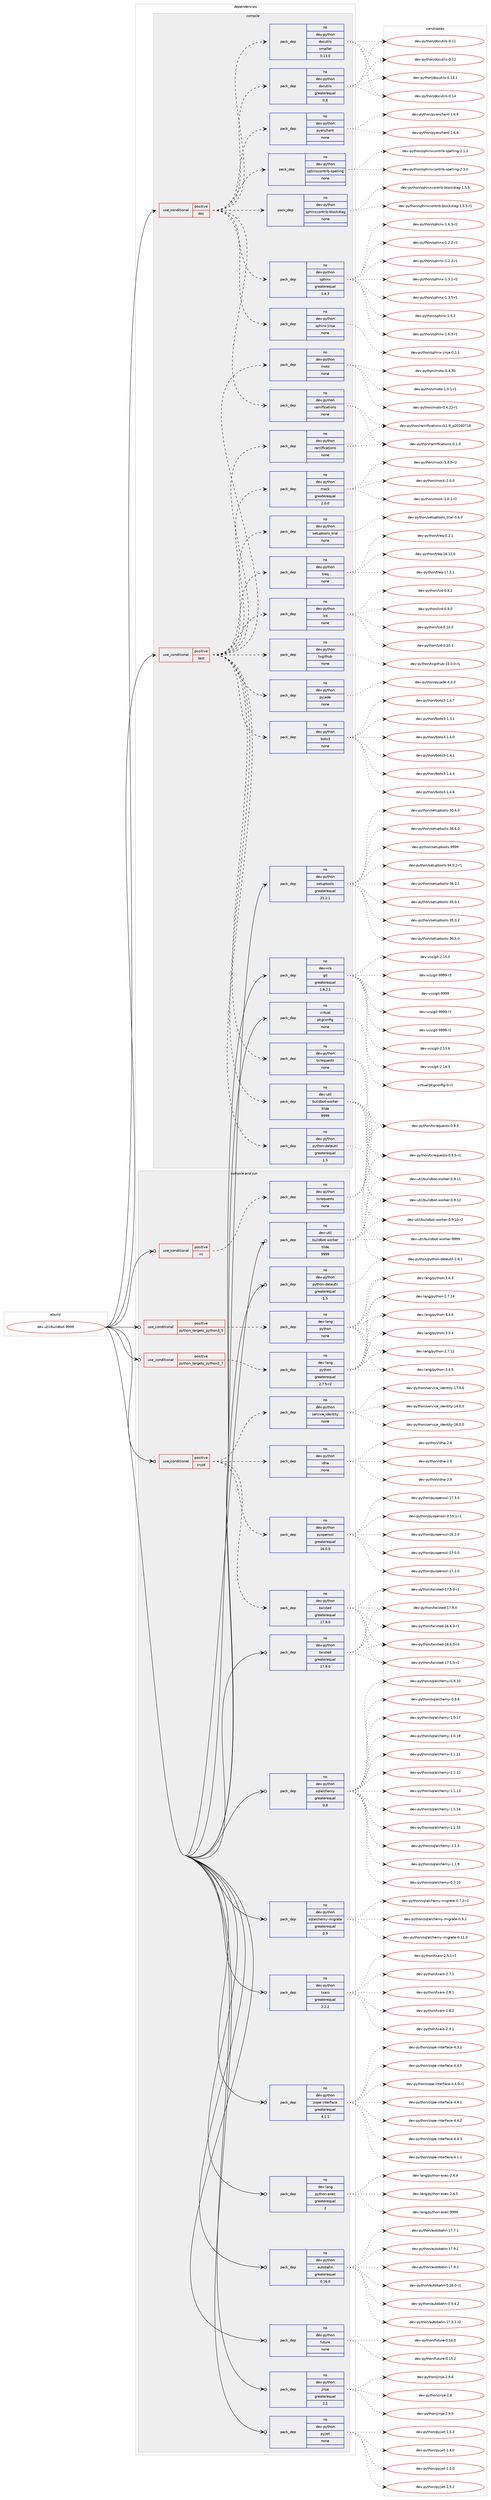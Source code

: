 digraph prolog {

# *************
# Graph options
# *************

newrank=true;
concentrate=true;
compound=true;
graph [rankdir=LR,fontname=Helvetica,fontsize=10,ranksep=1.5];#, ranksep=2.5, nodesep=0.2];
edge  [arrowhead=vee];
node  [fontname=Helvetica,fontsize=10];

# **********
# The ebuild
# **********

subgraph cluster_leftcol {
color=gray;
rank=same;
label=<<i>ebuild</i>>;
id [label="dev-util/buildbot-9999", color=red, width=4, href="../dev-util/buildbot-9999.svg"];
}

# ****************
# The dependencies
# ****************

subgraph cluster_midcol {
color=gray;
label=<<i>dependencies</i>>;
subgraph cluster_compile {
fillcolor="#eeeeee";
style=filled;
label=<<i>compile</i>>;
subgraph cond77375 {
dependency282311 [label=<<TABLE BORDER="0" CELLBORDER="1" CELLSPACING="0" CELLPADDING="4"><TR><TD ROWSPAN="3" CELLPADDING="10">use_conditional</TD></TR><TR><TD>positive</TD></TR><TR><TD>doc</TD></TR></TABLE>>, shape=none, color=red];
subgraph pack200730 {
dependency282312 [label=<<TABLE BORDER="0" CELLBORDER="1" CELLSPACING="0" CELLPADDING="4" WIDTH="220"><TR><TD ROWSPAN="6" CELLPADDING="30">pack_dep</TD></TR><TR><TD WIDTH="110">no</TD></TR><TR><TD>dev-python</TD></TR><TR><TD>sphinx</TD></TR><TR><TD>greaterequal</TD></TR><TR><TD>1.4.3</TD></TR></TABLE>>, shape=none, color=blue];
}
dependency282311:e -> dependency282312:w [weight=20,style="dashed",arrowhead="vee"];
subgraph pack200731 {
dependency282313 [label=<<TABLE BORDER="0" CELLBORDER="1" CELLSPACING="0" CELLPADDING="4" WIDTH="220"><TR><TD ROWSPAN="6" CELLPADDING="30">pack_dep</TD></TR><TR><TD WIDTH="110">no</TD></TR><TR><TD>dev-python</TD></TR><TR><TD>sphinxcontrib-blockdiag</TD></TR><TR><TD>none</TD></TR><TR><TD></TD></TR></TABLE>>, shape=none, color=blue];
}
dependency282311:e -> dependency282313:w [weight=20,style="dashed",arrowhead="vee"];
subgraph pack200732 {
dependency282314 [label=<<TABLE BORDER="0" CELLBORDER="1" CELLSPACING="0" CELLPADDING="4" WIDTH="220"><TR><TD ROWSPAN="6" CELLPADDING="30">pack_dep</TD></TR><TR><TD WIDTH="110">no</TD></TR><TR><TD>dev-python</TD></TR><TR><TD>sphinxcontrib-spelling</TD></TR><TR><TD>none</TD></TR><TR><TD></TD></TR></TABLE>>, shape=none, color=blue];
}
dependency282311:e -> dependency282314:w [weight=20,style="dashed",arrowhead="vee"];
subgraph pack200733 {
dependency282315 [label=<<TABLE BORDER="0" CELLBORDER="1" CELLSPACING="0" CELLPADDING="4" WIDTH="220"><TR><TD ROWSPAN="6" CELLPADDING="30">pack_dep</TD></TR><TR><TD WIDTH="110">no</TD></TR><TR><TD>dev-python</TD></TR><TR><TD>pyenchant</TD></TR><TR><TD>none</TD></TR><TR><TD></TD></TR></TABLE>>, shape=none, color=blue];
}
dependency282311:e -> dependency282315:w [weight=20,style="dashed",arrowhead="vee"];
subgraph pack200734 {
dependency282316 [label=<<TABLE BORDER="0" CELLBORDER="1" CELLSPACING="0" CELLPADDING="4" WIDTH="220"><TR><TD ROWSPAN="6" CELLPADDING="30">pack_dep</TD></TR><TR><TD WIDTH="110">no</TD></TR><TR><TD>dev-python</TD></TR><TR><TD>docutils</TD></TR><TR><TD>greaterequal</TD></TR><TR><TD>0.8</TD></TR></TABLE>>, shape=none, color=blue];
}
dependency282311:e -> dependency282316:w [weight=20,style="dashed",arrowhead="vee"];
subgraph pack200735 {
dependency282317 [label=<<TABLE BORDER="0" CELLBORDER="1" CELLSPACING="0" CELLPADDING="4" WIDTH="220"><TR><TD ROWSPAN="6" CELLPADDING="30">pack_dep</TD></TR><TR><TD WIDTH="110">no</TD></TR><TR><TD>dev-python</TD></TR><TR><TD>docutils</TD></TR><TR><TD>smaller</TD></TR><TR><TD>0.13.0</TD></TR></TABLE>>, shape=none, color=blue];
}
dependency282311:e -> dependency282317:w [weight=20,style="dashed",arrowhead="vee"];
subgraph pack200736 {
dependency282318 [label=<<TABLE BORDER="0" CELLBORDER="1" CELLSPACING="0" CELLPADDING="4" WIDTH="220"><TR><TD ROWSPAN="6" CELLPADDING="30">pack_dep</TD></TR><TR><TD WIDTH="110">no</TD></TR><TR><TD>dev-python</TD></TR><TR><TD>sphinx-jinja</TD></TR><TR><TD>none</TD></TR><TR><TD></TD></TR></TABLE>>, shape=none, color=blue];
}
dependency282311:e -> dependency282318:w [weight=20,style="dashed",arrowhead="vee"];
subgraph pack200737 {
dependency282319 [label=<<TABLE BORDER="0" CELLBORDER="1" CELLSPACING="0" CELLPADDING="4" WIDTH="220"><TR><TD ROWSPAN="6" CELLPADDING="30">pack_dep</TD></TR><TR><TD WIDTH="110">no</TD></TR><TR><TD>dev-python</TD></TR><TR><TD>ramlfications</TD></TR><TR><TD>none</TD></TR><TR><TD></TD></TR></TABLE>>, shape=none, color=blue];
}
dependency282311:e -> dependency282319:w [weight=20,style="dashed",arrowhead="vee"];
}
id:e -> dependency282311:w [weight=20,style="solid",arrowhead="vee"];
subgraph cond77376 {
dependency282320 [label=<<TABLE BORDER="0" CELLBORDER="1" CELLSPACING="0" CELLPADDING="4"><TR><TD ROWSPAN="3" CELLPADDING="10">use_conditional</TD></TR><TR><TD>positive</TD></TR><TR><TD>test</TD></TR></TABLE>>, shape=none, color=red];
subgraph pack200738 {
dependency282321 [label=<<TABLE BORDER="0" CELLBORDER="1" CELLSPACING="0" CELLPADDING="4" WIDTH="220"><TR><TD ROWSPAN="6" CELLPADDING="30">pack_dep</TD></TR><TR><TD WIDTH="110">no</TD></TR><TR><TD>dev-python</TD></TR><TR><TD>python-dateutil</TD></TR><TR><TD>greaterequal</TD></TR><TR><TD>1.5</TD></TR></TABLE>>, shape=none, color=blue];
}
dependency282320:e -> dependency282321:w [weight=20,style="dashed",arrowhead="vee"];
subgraph pack200739 {
dependency282322 [label=<<TABLE BORDER="0" CELLBORDER="1" CELLSPACING="0" CELLPADDING="4" WIDTH="220"><TR><TD ROWSPAN="6" CELLPADDING="30">pack_dep</TD></TR><TR><TD WIDTH="110">no</TD></TR><TR><TD>dev-python</TD></TR><TR><TD>mock</TD></TR><TR><TD>greaterequal</TD></TR><TR><TD>2.0.0</TD></TR></TABLE>>, shape=none, color=blue];
}
dependency282320:e -> dependency282322:w [weight=20,style="dashed",arrowhead="vee"];
subgraph pack200740 {
dependency282323 [label=<<TABLE BORDER="0" CELLBORDER="1" CELLSPACING="0" CELLPADDING="4" WIDTH="220"><TR><TD ROWSPAN="6" CELLPADDING="30">pack_dep</TD></TR><TR><TD WIDTH="110">no</TD></TR><TR><TD>dev-python</TD></TR><TR><TD>moto</TD></TR><TR><TD>none</TD></TR><TR><TD></TD></TR></TABLE>>, shape=none, color=blue];
}
dependency282320:e -> dependency282323:w [weight=20,style="dashed",arrowhead="vee"];
subgraph pack200741 {
dependency282324 [label=<<TABLE BORDER="0" CELLBORDER="1" CELLSPACING="0" CELLPADDING="4" WIDTH="220"><TR><TD ROWSPAN="6" CELLPADDING="30">pack_dep</TD></TR><TR><TD WIDTH="110">no</TD></TR><TR><TD>dev-python</TD></TR><TR><TD>boto3</TD></TR><TR><TD>none</TD></TR><TR><TD></TD></TR></TABLE>>, shape=none, color=blue];
}
dependency282320:e -> dependency282324:w [weight=20,style="dashed",arrowhead="vee"];
subgraph pack200742 {
dependency282325 [label=<<TABLE BORDER="0" CELLBORDER="1" CELLSPACING="0" CELLPADDING="4" WIDTH="220"><TR><TD ROWSPAN="6" CELLPADDING="30">pack_dep</TD></TR><TR><TD WIDTH="110">no</TD></TR><TR><TD>dev-python</TD></TR><TR><TD>ramlfications</TD></TR><TR><TD>none</TD></TR><TR><TD></TD></TR></TABLE>>, shape=none, color=blue];
}
dependency282320:e -> dependency282325:w [weight=20,style="dashed",arrowhead="vee"];
subgraph pack200743 {
dependency282326 [label=<<TABLE BORDER="0" CELLBORDER="1" CELLSPACING="0" CELLPADDING="4" WIDTH="220"><TR><TD ROWSPAN="6" CELLPADDING="30">pack_dep</TD></TR><TR><TD WIDTH="110">no</TD></TR><TR><TD>dev-python</TD></TR><TR><TD>pyjade</TD></TR><TR><TD>none</TD></TR><TR><TD></TD></TR></TABLE>>, shape=none, color=blue];
}
dependency282320:e -> dependency282326:w [weight=20,style="dashed",arrowhead="vee"];
subgraph pack200744 {
dependency282327 [label=<<TABLE BORDER="0" CELLBORDER="1" CELLSPACING="0" CELLPADDING="4" WIDTH="220"><TR><TD ROWSPAN="6" CELLPADDING="30">pack_dep</TD></TR><TR><TD WIDTH="110">no</TD></TR><TR><TD>dev-python</TD></TR><TR><TD>txgithub</TD></TR><TR><TD>none</TD></TR><TR><TD></TD></TR></TABLE>>, shape=none, color=blue];
}
dependency282320:e -> dependency282327:w [weight=20,style="dashed",arrowhead="vee"];
subgraph pack200745 {
dependency282328 [label=<<TABLE BORDER="0" CELLBORDER="1" CELLSPACING="0" CELLPADDING="4" WIDTH="220"><TR><TD ROWSPAN="6" CELLPADDING="30">pack_dep</TD></TR><TR><TD WIDTH="110">no</TD></TR><TR><TD>dev-python</TD></TR><TR><TD>txrequests</TD></TR><TR><TD>none</TD></TR><TR><TD></TD></TR></TABLE>>, shape=none, color=blue];
}
dependency282320:e -> dependency282328:w [weight=20,style="dashed",arrowhead="vee"];
subgraph pack200746 {
dependency282329 [label=<<TABLE BORDER="0" CELLBORDER="1" CELLSPACING="0" CELLPADDING="4" WIDTH="220"><TR><TD ROWSPAN="6" CELLPADDING="30">pack_dep</TD></TR><TR><TD WIDTH="110">no</TD></TR><TR><TD>dev-python</TD></TR><TR><TD>lz4</TD></TR><TR><TD>none</TD></TR><TR><TD></TD></TR></TABLE>>, shape=none, color=blue];
}
dependency282320:e -> dependency282329:w [weight=20,style="dashed",arrowhead="vee"];
subgraph pack200747 {
dependency282330 [label=<<TABLE BORDER="0" CELLBORDER="1" CELLSPACING="0" CELLPADDING="4" WIDTH="220"><TR><TD ROWSPAN="6" CELLPADDING="30">pack_dep</TD></TR><TR><TD WIDTH="110">no</TD></TR><TR><TD>dev-python</TD></TR><TR><TD>treq</TD></TR><TR><TD>none</TD></TR><TR><TD></TD></TR></TABLE>>, shape=none, color=blue];
}
dependency282320:e -> dependency282330:w [weight=20,style="dashed",arrowhead="vee"];
subgraph pack200748 {
dependency282331 [label=<<TABLE BORDER="0" CELLBORDER="1" CELLSPACING="0" CELLPADDING="4" WIDTH="220"><TR><TD ROWSPAN="6" CELLPADDING="30">pack_dep</TD></TR><TR><TD WIDTH="110">no</TD></TR><TR><TD>dev-python</TD></TR><TR><TD>setuptools_trial</TD></TR><TR><TD>none</TD></TR><TR><TD></TD></TR></TABLE>>, shape=none, color=blue];
}
dependency282320:e -> dependency282331:w [weight=20,style="dashed",arrowhead="vee"];
subgraph pack200749 {
dependency282332 [label=<<TABLE BORDER="0" CELLBORDER="1" CELLSPACING="0" CELLPADDING="4" WIDTH="220"><TR><TD ROWSPAN="6" CELLPADDING="30">pack_dep</TD></TR><TR><TD WIDTH="110">no</TD></TR><TR><TD>dev-util</TD></TR><TR><TD>buildbot-worker</TD></TR><TR><TD>tilde</TD></TR><TR><TD>9999</TD></TR></TABLE>>, shape=none, color=blue];
}
dependency282320:e -> dependency282332:w [weight=20,style="dashed",arrowhead="vee"];
}
id:e -> dependency282320:w [weight=20,style="solid",arrowhead="vee"];
subgraph pack200750 {
dependency282333 [label=<<TABLE BORDER="0" CELLBORDER="1" CELLSPACING="0" CELLPADDING="4" WIDTH="220"><TR><TD ROWSPAN="6" CELLPADDING="30">pack_dep</TD></TR><TR><TD WIDTH="110">no</TD></TR><TR><TD>dev-python</TD></TR><TR><TD>setuptools</TD></TR><TR><TD>greaterequal</TD></TR><TR><TD>21.2.1</TD></TR></TABLE>>, shape=none, color=blue];
}
id:e -> dependency282333:w [weight=20,style="solid",arrowhead="vee"];
subgraph pack200751 {
dependency282334 [label=<<TABLE BORDER="0" CELLBORDER="1" CELLSPACING="0" CELLPADDING="4" WIDTH="220"><TR><TD ROWSPAN="6" CELLPADDING="30">pack_dep</TD></TR><TR><TD WIDTH="110">no</TD></TR><TR><TD>dev-vcs</TD></TR><TR><TD>git</TD></TR><TR><TD>greaterequal</TD></TR><TR><TD>1.8.2.1</TD></TR></TABLE>>, shape=none, color=blue];
}
id:e -> dependency282334:w [weight=20,style="solid",arrowhead="vee"];
subgraph pack200752 {
dependency282335 [label=<<TABLE BORDER="0" CELLBORDER="1" CELLSPACING="0" CELLPADDING="4" WIDTH="220"><TR><TD ROWSPAN="6" CELLPADDING="30">pack_dep</TD></TR><TR><TD WIDTH="110">no</TD></TR><TR><TD>virtual</TD></TR><TR><TD>pkgconfig</TD></TR><TR><TD>none</TD></TR><TR><TD></TD></TR></TABLE>>, shape=none, color=blue];
}
id:e -> dependency282335:w [weight=20,style="solid",arrowhead="vee"];
}
subgraph cluster_compileandrun {
fillcolor="#eeeeee";
style=filled;
label=<<i>compile and run</i>>;
subgraph cond77377 {
dependency282336 [label=<<TABLE BORDER="0" CELLBORDER="1" CELLSPACING="0" CELLPADDING="4"><TR><TD ROWSPAN="3" CELLPADDING="10">use_conditional</TD></TR><TR><TD>positive</TD></TR><TR><TD>crypt</TD></TR></TABLE>>, shape=none, color=red];
subgraph pack200753 {
dependency282337 [label=<<TABLE BORDER="0" CELLBORDER="1" CELLSPACING="0" CELLPADDING="4" WIDTH="220"><TR><TD ROWSPAN="6" CELLPADDING="30">pack_dep</TD></TR><TR><TD WIDTH="110">no</TD></TR><TR><TD>dev-python</TD></TR><TR><TD>twisted</TD></TR><TR><TD>greaterequal</TD></TR><TR><TD>17.9.0</TD></TR></TABLE>>, shape=none, color=blue];
}
dependency282336:e -> dependency282337:w [weight=20,style="dashed",arrowhead="vee"];
subgraph pack200754 {
dependency282338 [label=<<TABLE BORDER="0" CELLBORDER="1" CELLSPACING="0" CELLPADDING="4" WIDTH="220"><TR><TD ROWSPAN="6" CELLPADDING="30">pack_dep</TD></TR><TR><TD WIDTH="110">no</TD></TR><TR><TD>dev-python</TD></TR><TR><TD>pyopenssl</TD></TR><TR><TD>greaterequal</TD></TR><TR><TD>16.0.0</TD></TR></TABLE>>, shape=none, color=blue];
}
dependency282336:e -> dependency282338:w [weight=20,style="dashed",arrowhead="vee"];
subgraph pack200755 {
dependency282339 [label=<<TABLE BORDER="0" CELLBORDER="1" CELLSPACING="0" CELLPADDING="4" WIDTH="220"><TR><TD ROWSPAN="6" CELLPADDING="30">pack_dep</TD></TR><TR><TD WIDTH="110">no</TD></TR><TR><TD>dev-python</TD></TR><TR><TD>idna</TD></TR><TR><TD>none</TD></TR><TR><TD></TD></TR></TABLE>>, shape=none, color=blue];
}
dependency282336:e -> dependency282339:w [weight=20,style="dashed",arrowhead="vee"];
subgraph pack200756 {
dependency282340 [label=<<TABLE BORDER="0" CELLBORDER="1" CELLSPACING="0" CELLPADDING="4" WIDTH="220"><TR><TD ROWSPAN="6" CELLPADDING="30">pack_dep</TD></TR><TR><TD WIDTH="110">no</TD></TR><TR><TD>dev-python</TD></TR><TR><TD>service_identity</TD></TR><TR><TD>none</TD></TR><TR><TD></TD></TR></TABLE>>, shape=none, color=blue];
}
dependency282336:e -> dependency282340:w [weight=20,style="dashed",arrowhead="vee"];
}
id:e -> dependency282336:w [weight=20,style="solid",arrowhead="odotvee"];
subgraph cond77378 {
dependency282341 [label=<<TABLE BORDER="0" CELLBORDER="1" CELLSPACING="0" CELLPADDING="4"><TR><TD ROWSPAN="3" CELLPADDING="10">use_conditional</TD></TR><TR><TD>positive</TD></TR><TR><TD>irc</TD></TR></TABLE>>, shape=none, color=red];
subgraph pack200757 {
dependency282342 [label=<<TABLE BORDER="0" CELLBORDER="1" CELLSPACING="0" CELLPADDING="4" WIDTH="220"><TR><TD ROWSPAN="6" CELLPADDING="30">pack_dep</TD></TR><TR><TD WIDTH="110">no</TD></TR><TR><TD>dev-python</TD></TR><TR><TD>txrequests</TD></TR><TR><TD>none</TD></TR><TR><TD></TD></TR></TABLE>>, shape=none, color=blue];
}
dependency282341:e -> dependency282342:w [weight=20,style="dashed",arrowhead="vee"];
}
id:e -> dependency282341:w [weight=20,style="solid",arrowhead="odotvee"];
subgraph cond77379 {
dependency282343 [label=<<TABLE BORDER="0" CELLBORDER="1" CELLSPACING="0" CELLPADDING="4"><TR><TD ROWSPAN="3" CELLPADDING="10">use_conditional</TD></TR><TR><TD>positive</TD></TR><TR><TD>python_targets_python2_7</TD></TR></TABLE>>, shape=none, color=red];
subgraph pack200758 {
dependency282344 [label=<<TABLE BORDER="0" CELLBORDER="1" CELLSPACING="0" CELLPADDING="4" WIDTH="220"><TR><TD ROWSPAN="6" CELLPADDING="30">pack_dep</TD></TR><TR><TD WIDTH="110">no</TD></TR><TR><TD>dev-lang</TD></TR><TR><TD>python</TD></TR><TR><TD>greaterequal</TD></TR><TR><TD>2.7.5-r2</TD></TR></TABLE>>, shape=none, color=blue];
}
dependency282343:e -> dependency282344:w [weight=20,style="dashed",arrowhead="vee"];
}
id:e -> dependency282343:w [weight=20,style="solid",arrowhead="odotvee"];
subgraph cond77380 {
dependency282345 [label=<<TABLE BORDER="0" CELLBORDER="1" CELLSPACING="0" CELLPADDING="4"><TR><TD ROWSPAN="3" CELLPADDING="10">use_conditional</TD></TR><TR><TD>positive</TD></TR><TR><TD>python_targets_python3_5</TD></TR></TABLE>>, shape=none, color=red];
subgraph pack200759 {
dependency282346 [label=<<TABLE BORDER="0" CELLBORDER="1" CELLSPACING="0" CELLPADDING="4" WIDTH="220"><TR><TD ROWSPAN="6" CELLPADDING="30">pack_dep</TD></TR><TR><TD WIDTH="110">no</TD></TR><TR><TD>dev-lang</TD></TR><TR><TD>python</TD></TR><TR><TD>none</TD></TR><TR><TD></TD></TR></TABLE>>, shape=none, color=blue];
}
dependency282345:e -> dependency282346:w [weight=20,style="dashed",arrowhead="vee"];
}
id:e -> dependency282345:w [weight=20,style="solid",arrowhead="odotvee"];
subgraph pack200760 {
dependency282347 [label=<<TABLE BORDER="0" CELLBORDER="1" CELLSPACING="0" CELLPADDING="4" WIDTH="220"><TR><TD ROWSPAN="6" CELLPADDING="30">pack_dep</TD></TR><TR><TD WIDTH="110">no</TD></TR><TR><TD>dev-lang</TD></TR><TR><TD>python-exec</TD></TR><TR><TD>greaterequal</TD></TR><TR><TD>2</TD></TR></TABLE>>, shape=none, color=blue];
}
id:e -> dependency282347:w [weight=20,style="solid",arrowhead="odotvee"];
subgraph pack200761 {
dependency282348 [label=<<TABLE BORDER="0" CELLBORDER="1" CELLSPACING="0" CELLPADDING="4" WIDTH="220"><TR><TD ROWSPAN="6" CELLPADDING="30">pack_dep</TD></TR><TR><TD WIDTH="110">no</TD></TR><TR><TD>dev-python</TD></TR><TR><TD>autobahn</TD></TR><TR><TD>greaterequal</TD></TR><TR><TD>0.16.0</TD></TR></TABLE>>, shape=none, color=blue];
}
id:e -> dependency282348:w [weight=20,style="solid",arrowhead="odotvee"];
subgraph pack200762 {
dependency282349 [label=<<TABLE BORDER="0" CELLBORDER="1" CELLSPACING="0" CELLPADDING="4" WIDTH="220"><TR><TD ROWSPAN="6" CELLPADDING="30">pack_dep</TD></TR><TR><TD WIDTH="110">no</TD></TR><TR><TD>dev-python</TD></TR><TR><TD>future</TD></TR><TR><TD>none</TD></TR><TR><TD></TD></TR></TABLE>>, shape=none, color=blue];
}
id:e -> dependency282349:w [weight=20,style="solid",arrowhead="odotvee"];
subgraph pack200763 {
dependency282350 [label=<<TABLE BORDER="0" CELLBORDER="1" CELLSPACING="0" CELLPADDING="4" WIDTH="220"><TR><TD ROWSPAN="6" CELLPADDING="30">pack_dep</TD></TR><TR><TD WIDTH="110">no</TD></TR><TR><TD>dev-python</TD></TR><TR><TD>jinja</TD></TR><TR><TD>greaterequal</TD></TR><TR><TD>2.1</TD></TR></TABLE>>, shape=none, color=blue];
}
id:e -> dependency282350:w [weight=20,style="solid",arrowhead="odotvee"];
subgraph pack200764 {
dependency282351 [label=<<TABLE BORDER="0" CELLBORDER="1" CELLSPACING="0" CELLPADDING="4" WIDTH="220"><TR><TD ROWSPAN="6" CELLPADDING="30">pack_dep</TD></TR><TR><TD WIDTH="110">no</TD></TR><TR><TD>dev-python</TD></TR><TR><TD>pyjwt</TD></TR><TR><TD>none</TD></TR><TR><TD></TD></TR></TABLE>>, shape=none, color=blue];
}
id:e -> dependency282351:w [weight=20,style="solid",arrowhead="odotvee"];
subgraph pack200765 {
dependency282352 [label=<<TABLE BORDER="0" CELLBORDER="1" CELLSPACING="0" CELLPADDING="4" WIDTH="220"><TR><TD ROWSPAN="6" CELLPADDING="30">pack_dep</TD></TR><TR><TD WIDTH="110">no</TD></TR><TR><TD>dev-python</TD></TR><TR><TD>python-dateutil</TD></TR><TR><TD>greaterequal</TD></TR><TR><TD>1.5</TD></TR></TABLE>>, shape=none, color=blue];
}
id:e -> dependency282352:w [weight=20,style="solid",arrowhead="odotvee"];
subgraph pack200766 {
dependency282353 [label=<<TABLE BORDER="0" CELLBORDER="1" CELLSPACING="0" CELLPADDING="4" WIDTH="220"><TR><TD ROWSPAN="6" CELLPADDING="30">pack_dep</TD></TR><TR><TD WIDTH="110">no</TD></TR><TR><TD>dev-python</TD></TR><TR><TD>sqlalchemy</TD></TR><TR><TD>greaterequal</TD></TR><TR><TD>0.8</TD></TR></TABLE>>, shape=none, color=blue];
}
id:e -> dependency282353:w [weight=20,style="solid",arrowhead="odotvee"];
subgraph pack200767 {
dependency282354 [label=<<TABLE BORDER="0" CELLBORDER="1" CELLSPACING="0" CELLPADDING="4" WIDTH="220"><TR><TD ROWSPAN="6" CELLPADDING="30">pack_dep</TD></TR><TR><TD WIDTH="110">no</TD></TR><TR><TD>dev-python</TD></TR><TR><TD>sqlalchemy-migrate</TD></TR><TR><TD>greaterequal</TD></TR><TR><TD>0.9</TD></TR></TABLE>>, shape=none, color=blue];
}
id:e -> dependency282354:w [weight=20,style="solid",arrowhead="odotvee"];
subgraph pack200768 {
dependency282355 [label=<<TABLE BORDER="0" CELLBORDER="1" CELLSPACING="0" CELLPADDING="4" WIDTH="220"><TR><TD ROWSPAN="6" CELLPADDING="30">pack_dep</TD></TR><TR><TD WIDTH="110">no</TD></TR><TR><TD>dev-python</TD></TR><TR><TD>twisted</TD></TR><TR><TD>greaterequal</TD></TR><TR><TD>17.9.0</TD></TR></TABLE>>, shape=none, color=blue];
}
id:e -> dependency282355:w [weight=20,style="solid",arrowhead="odotvee"];
subgraph pack200769 {
dependency282356 [label=<<TABLE BORDER="0" CELLBORDER="1" CELLSPACING="0" CELLPADDING="4" WIDTH="220"><TR><TD ROWSPAN="6" CELLPADDING="30">pack_dep</TD></TR><TR><TD WIDTH="110">no</TD></TR><TR><TD>dev-python</TD></TR><TR><TD>txaio</TD></TR><TR><TD>greaterequal</TD></TR><TR><TD>2.2.2</TD></TR></TABLE>>, shape=none, color=blue];
}
id:e -> dependency282356:w [weight=20,style="solid",arrowhead="odotvee"];
subgraph pack200770 {
dependency282357 [label=<<TABLE BORDER="0" CELLBORDER="1" CELLSPACING="0" CELLPADDING="4" WIDTH="220"><TR><TD ROWSPAN="6" CELLPADDING="30">pack_dep</TD></TR><TR><TD WIDTH="110">no</TD></TR><TR><TD>dev-python</TD></TR><TR><TD>zope-interface</TD></TR><TR><TD>greaterequal</TD></TR><TR><TD>4.1.1</TD></TR></TABLE>>, shape=none, color=blue];
}
id:e -> dependency282357:w [weight=20,style="solid",arrowhead="odotvee"];
subgraph pack200771 {
dependency282358 [label=<<TABLE BORDER="0" CELLBORDER="1" CELLSPACING="0" CELLPADDING="4" WIDTH="220"><TR><TD ROWSPAN="6" CELLPADDING="30">pack_dep</TD></TR><TR><TD WIDTH="110">no</TD></TR><TR><TD>dev-util</TD></TR><TR><TD>buildbot-worker</TD></TR><TR><TD>tilde</TD></TR><TR><TD>9999</TD></TR></TABLE>>, shape=none, color=blue];
}
id:e -> dependency282358:w [weight=20,style="solid",arrowhead="odotvee"];
}
subgraph cluster_run {
fillcolor="#eeeeee";
style=filled;
label=<<i>run</i>>;
}
}

# **************
# The candidates
# **************

subgraph cluster_choices {
rank=same;
color=gray;
label=<<i>candidates</i>>;

subgraph choice200730 {
color=black;
nodesep=1;
choice10010111845112121116104111110471151121041051101204549465046504511449 [label="dev-python/sphinx-1.2.2-r1", color=red, width=4,href="../dev-python/sphinx-1.2.2-r1.svg"];
choice10010111845112121116104111110471151121041051101204549465046514511449 [label="dev-python/sphinx-1.2.3-r1", color=red, width=4,href="../dev-python/sphinx-1.2.3-r1.svg"];
choice10010111845112121116104111110471151121041051101204549465146494511450 [label="dev-python/sphinx-1.3.1-r2", color=red, width=4,href="../dev-python/sphinx-1.3.1-r2.svg"];
choice10010111845112121116104111110471151121041051101204549465146534511449 [label="dev-python/sphinx-1.3.5-r1", color=red, width=4,href="../dev-python/sphinx-1.3.5-r1.svg"];
choice1001011184511212111610411111047115112104105110120454946534650 [label="dev-python/sphinx-1.5.2", color=red, width=4,href="../dev-python/sphinx-1.5.2.svg"];
choice10010111845112121116104111110471151121041051101204549465446514511449 [label="dev-python/sphinx-1.6.3-r1", color=red, width=4,href="../dev-python/sphinx-1.6.3-r1.svg"];
choice10010111845112121116104111110471151121041051101204549465446514511450 [label="dev-python/sphinx-1.6.3-r2", color=red, width=4,href="../dev-python/sphinx-1.6.3-r2.svg"];
dependency282312:e -> choice10010111845112121116104111110471151121041051101204549465046504511449:w [style=dotted,weight="100"];
dependency282312:e -> choice10010111845112121116104111110471151121041051101204549465046514511449:w [style=dotted,weight="100"];
dependency282312:e -> choice10010111845112121116104111110471151121041051101204549465146494511450:w [style=dotted,weight="100"];
dependency282312:e -> choice10010111845112121116104111110471151121041051101204549465146534511449:w [style=dotted,weight="100"];
dependency282312:e -> choice1001011184511212111610411111047115112104105110120454946534650:w [style=dotted,weight="100"];
dependency282312:e -> choice10010111845112121116104111110471151121041051101204549465446514511449:w [style=dotted,weight="100"];
dependency282312:e -> choice10010111845112121116104111110471151121041051101204549465446514511450:w [style=dotted,weight="100"];
}
subgraph choice200731 {
color=black;
nodesep=1;
choice1001011184511212111610411111047115112104105110120991111101161141059845981081119910710010597103454946534653 [label="dev-python/sphinxcontrib-blockdiag-1.5.5", color=red, width=4,href="../dev-python/sphinxcontrib-blockdiag-1.5.5.svg"];
choice10010111845112121116104111110471151121041051101209911111011611410598459810811199107100105971034549465346534511449 [label="dev-python/sphinxcontrib-blockdiag-1.5.5-r1", color=red, width=4,href="../dev-python/sphinxcontrib-blockdiag-1.5.5-r1.svg"];
dependency282313:e -> choice1001011184511212111610411111047115112104105110120991111101161141059845981081119910710010597103454946534653:w [style=dotted,weight="100"];
dependency282313:e -> choice10010111845112121116104111110471151121041051101209911111011611410598459810811199107100105971034549465346534511449:w [style=dotted,weight="100"];
}
subgraph choice200732 {
color=black;
nodesep=1;
choice1001011184511212111610411111047115112104105110120991111101161141059845115112101108108105110103455046494650 [label="dev-python/sphinxcontrib-spelling-2.1.2", color=red, width=4,href="../dev-python/sphinxcontrib-spelling-2.1.2.svg"];
choice1001011184511212111610411111047115112104105110120991111101161141059845115112101108108105110103455046514648 [label="dev-python/sphinxcontrib-spelling-2.3.0", color=red, width=4,href="../dev-python/sphinxcontrib-spelling-2.3.0.svg"];
dependency282314:e -> choice1001011184511212111610411111047115112104105110120991111101161141059845115112101108108105110103455046494650:w [style=dotted,weight="100"];
dependency282314:e -> choice1001011184511212111610411111047115112104105110120991111101161141059845115112101108108105110103455046514648:w [style=dotted,weight="100"];
}
subgraph choice200733 {
color=black;
nodesep=1;
choice10010111845112121116104111110471121211011109910497110116454946544654 [label="dev-python/pyenchant-1.6.6", color=red, width=4,href="../dev-python/pyenchant-1.6.6.svg"];
choice10010111845112121116104111110471121211011109910497110116454946544656 [label="dev-python/pyenchant-1.6.8", color=red, width=4,href="../dev-python/pyenchant-1.6.8.svg"];
dependency282315:e -> choice10010111845112121116104111110471121211011109910497110116454946544654:w [style=dotted,weight="100"];
dependency282315:e -> choice10010111845112121116104111110471121211011109910497110116454946544656:w [style=dotted,weight="100"];
}
subgraph choice200734 {
color=black;
nodesep=1;
choice1001011184511212111610411111047100111991171161051081154548464949 [label="dev-python/docutils-0.11", color=red, width=4,href="../dev-python/docutils-0.11.svg"];
choice1001011184511212111610411111047100111991171161051081154548464950 [label="dev-python/docutils-0.12", color=red, width=4,href="../dev-python/docutils-0.12.svg"];
choice10010111845112121116104111110471001119911711610510811545484649514649 [label="dev-python/docutils-0.13.1", color=red, width=4,href="../dev-python/docutils-0.13.1.svg"];
choice1001011184511212111610411111047100111991171161051081154548464952 [label="dev-python/docutils-0.14", color=red, width=4,href="../dev-python/docutils-0.14.svg"];
dependency282316:e -> choice1001011184511212111610411111047100111991171161051081154548464949:w [style=dotted,weight="100"];
dependency282316:e -> choice1001011184511212111610411111047100111991171161051081154548464950:w [style=dotted,weight="100"];
dependency282316:e -> choice10010111845112121116104111110471001119911711610510811545484649514649:w [style=dotted,weight="100"];
dependency282316:e -> choice1001011184511212111610411111047100111991171161051081154548464952:w [style=dotted,weight="100"];
}
subgraph choice200735 {
color=black;
nodesep=1;
choice1001011184511212111610411111047100111991171161051081154548464949 [label="dev-python/docutils-0.11", color=red, width=4,href="../dev-python/docutils-0.11.svg"];
choice1001011184511212111610411111047100111991171161051081154548464950 [label="dev-python/docutils-0.12", color=red, width=4,href="../dev-python/docutils-0.12.svg"];
choice10010111845112121116104111110471001119911711610510811545484649514649 [label="dev-python/docutils-0.13.1", color=red, width=4,href="../dev-python/docutils-0.13.1.svg"];
choice1001011184511212111610411111047100111991171161051081154548464952 [label="dev-python/docutils-0.14", color=red, width=4,href="../dev-python/docutils-0.14.svg"];
dependency282317:e -> choice1001011184511212111610411111047100111991171161051081154548464949:w [style=dotted,weight="100"];
dependency282317:e -> choice1001011184511212111610411111047100111991171161051081154548464950:w [style=dotted,weight="100"];
dependency282317:e -> choice10010111845112121116104111110471001119911711610510811545484649514649:w [style=dotted,weight="100"];
dependency282317:e -> choice1001011184511212111610411111047100111991171161051081154548464952:w [style=dotted,weight="100"];
}
subgraph choice200736 {
color=black;
nodesep=1;
choice10010111845112121116104111110471151121041051101204510610511010697454846504649 [label="dev-python/sphinx-jinja-0.2.1", color=red, width=4,href="../dev-python/sphinx-jinja-0.2.1.svg"];
dependency282318:e -> choice10010111845112121116104111110471151121041051101204510610511010697454846504649:w [style=dotted,weight="100"];
}
subgraph choice200737 {
color=black;
nodesep=1;
choice1001011184511212111610411111047114971091081021059997116105111110115454846494657 [label="dev-python/ramlfications-0.1.9", color=red, width=4,href="../dev-python/ramlfications-0.1.9.svg"];
choice1001011184511212111610411111047114971091081021059997116105111110115454846494657951125048495448554956 [label="dev-python/ramlfications-0.1.9_p20160718", color=red, width=4,href="../dev-python/ramlfications-0.1.9_p20160718.svg"];
dependency282319:e -> choice1001011184511212111610411111047114971091081021059997116105111110115454846494657:w [style=dotted,weight="100"];
dependency282319:e -> choice1001011184511212111610411111047114971091081021059997116105111110115454846494657951125048495448554956:w [style=dotted,weight="100"];
}
subgraph choice200738 {
color=black;
nodesep=1;
choice10010111845112121116104111110471121211161041111104510097116101117116105108455046544649 [label="dev-python/python-dateutil-2.6.1", color=red, width=4,href="../dev-python/python-dateutil-2.6.1.svg"];
dependency282321:e -> choice10010111845112121116104111110471121211161041111104510097116101117116105108455046544649:w [style=dotted,weight="100"];
}
subgraph choice200739 {
color=black;
nodesep=1;
choice1001011184511212111610411111047109111991074549464846494511450 [label="dev-python/mock-1.0.1-r2", color=red, width=4,href="../dev-python/mock-1.0.1-r2.svg"];
choice1001011184511212111610411111047109111991074549465146484511450 [label="dev-python/mock-1.3.0-r2", color=red, width=4,href="../dev-python/mock-1.3.0-r2.svg"];
choice100101118451121211161041111104710911199107455046484648 [label="dev-python/mock-2.0.0", color=red, width=4,href="../dev-python/mock-2.0.0.svg"];
dependency282322:e -> choice1001011184511212111610411111047109111991074549464846494511450:w [style=dotted,weight="100"];
dependency282322:e -> choice1001011184511212111610411111047109111991074549465146484511450:w [style=dotted,weight="100"];
dependency282322:e -> choice100101118451121211161041111104710911199107455046484648:w [style=dotted,weight="100"];
}
subgraph choice200740 {
color=black;
nodesep=1;
choice1001011184511212111610411111047109111116111454846524650504511449 [label="dev-python/moto-0.4.22-r1", color=red, width=4,href="../dev-python/moto-0.4.22-r1.svg"];
choice100101118451121211161041111104710911111611145484652465148 [label="dev-python/moto-0.4.30", color=red, width=4,href="../dev-python/moto-0.4.30.svg"];
choice10010111845112121116104111110471091111161114549464846494511449 [label="dev-python/moto-1.0.1-r1", color=red, width=4,href="../dev-python/moto-1.0.1-r1.svg"];
dependency282323:e -> choice1001011184511212111610411111047109111116111454846524650504511449:w [style=dotted,weight="100"];
dependency282323:e -> choice100101118451121211161041111104710911111611145484652465148:w [style=dotted,weight="100"];
dependency282323:e -> choice10010111845112121116104111110471091111161114549464846494511449:w [style=dotted,weight="100"];
}
subgraph choice200741 {
color=black;
nodesep=1;
choice10010111845112121116104111110479811111611151454946514649 [label="dev-python/boto3-1.3.1", color=red, width=4,href="../dev-python/boto3-1.3.1.svg"];
choice10010111845112121116104111110479811111611151454946524648 [label="dev-python/boto3-1.4.0", color=red, width=4,href="../dev-python/boto3-1.4.0.svg"];
choice10010111845112121116104111110479811111611151454946524649 [label="dev-python/boto3-1.4.1", color=red, width=4,href="../dev-python/boto3-1.4.1.svg"];
choice10010111845112121116104111110479811111611151454946524652 [label="dev-python/boto3-1.4.4", color=red, width=4,href="../dev-python/boto3-1.4.4.svg"];
choice10010111845112121116104111110479811111611151454946524654 [label="dev-python/boto3-1.4.6", color=red, width=4,href="../dev-python/boto3-1.4.6.svg"];
choice10010111845112121116104111110479811111611151454946524655 [label="dev-python/boto3-1.4.7", color=red, width=4,href="../dev-python/boto3-1.4.7.svg"];
dependency282324:e -> choice10010111845112121116104111110479811111611151454946514649:w [style=dotted,weight="100"];
dependency282324:e -> choice10010111845112121116104111110479811111611151454946524648:w [style=dotted,weight="100"];
dependency282324:e -> choice10010111845112121116104111110479811111611151454946524649:w [style=dotted,weight="100"];
dependency282324:e -> choice10010111845112121116104111110479811111611151454946524652:w [style=dotted,weight="100"];
dependency282324:e -> choice10010111845112121116104111110479811111611151454946524654:w [style=dotted,weight="100"];
dependency282324:e -> choice10010111845112121116104111110479811111611151454946524655:w [style=dotted,weight="100"];
}
subgraph choice200742 {
color=black;
nodesep=1;
choice1001011184511212111610411111047114971091081021059997116105111110115454846494657 [label="dev-python/ramlfications-0.1.9", color=red, width=4,href="../dev-python/ramlfications-0.1.9.svg"];
choice1001011184511212111610411111047114971091081021059997116105111110115454846494657951125048495448554956 [label="dev-python/ramlfications-0.1.9_p20160718", color=red, width=4,href="../dev-python/ramlfications-0.1.9_p20160718.svg"];
dependency282325:e -> choice1001011184511212111610411111047114971091081021059997116105111110115454846494657:w [style=dotted,weight="100"];
dependency282325:e -> choice1001011184511212111610411111047114971091081021059997116105111110115454846494657951125048495448554956:w [style=dotted,weight="100"];
}
subgraph choice200743 {
color=black;
nodesep=1;
choice100101118451121211161041111104711212110697100101455246484648 [label="dev-python/pyjade-4.0.0", color=red, width=4,href="../dev-python/pyjade-4.0.0.svg"];
dependency282326:e -> choice100101118451121211161041111104711212110697100101455246484648:w [style=dotted,weight="100"];
}
subgraph choice200744 {
color=black;
nodesep=1;
choice100101118451121211161041111104711612010310511610411798454953464846484511449 [label="dev-python/txgithub-15.0.0-r1", color=red, width=4,href="../dev-python/txgithub-15.0.0-r1.svg"];
dependency282327:e -> choice100101118451121211161041111104711612010310511610411798454953464846484511449:w [style=dotted,weight="100"];
}
subgraph choice200745 {
color=black;
nodesep=1;
choice1001011184511212111610411111047116120114101113117101115116115454846574653 [label="dev-python/txrequests-0.9.5", color=red, width=4,href="../dev-python/txrequests-0.9.5.svg"];
choice10010111845112121116104111110471161201141011131171011151161154548465746534511449 [label="dev-python/txrequests-0.9.5-r1", color=red, width=4,href="../dev-python/txrequests-0.9.5-r1.svg"];
dependency282328:e -> choice1001011184511212111610411111047116120114101113117101115116115454846574653:w [style=dotted,weight="100"];
dependency282328:e -> choice10010111845112121116104111110471161201141011131171011151161154548465746534511449:w [style=dotted,weight="100"];
}
subgraph choice200746 {
color=black;
nodesep=1;
choice10010111845112121116104111110471081225245484649484648 [label="dev-python/lz4-0.10.0", color=red, width=4,href="../dev-python/lz4-0.10.0.svg"];
choice10010111845112121116104111110471081225245484649484649 [label="dev-python/lz4-0.10.1", color=red, width=4,href="../dev-python/lz4-0.10.1.svg"];
choice100101118451121211161041111104710812252454846564650 [label="dev-python/lz4-0.8.2", color=red, width=4,href="../dev-python/lz4-0.8.2.svg"];
choice100101118451121211161041111104710812252454846574648 [label="dev-python/lz4-0.9.0", color=red, width=4,href="../dev-python/lz4-0.9.0.svg"];
dependency282329:e -> choice10010111845112121116104111110471081225245484649484648:w [style=dotted,weight="100"];
dependency282329:e -> choice10010111845112121116104111110471081225245484649484649:w [style=dotted,weight="100"];
dependency282329:e -> choice100101118451121211161041111104710812252454846564650:w [style=dotted,weight="100"];
dependency282329:e -> choice100101118451121211161041111104710812252454846574648:w [style=dotted,weight="100"];
}
subgraph choice200747 {
color=black;
nodesep=1;
choice1001011184511212111610411111047116114101113454846504649 [label="dev-python/treq-0.2.1", color=red, width=4,href="../dev-python/treq-0.2.1.svg"];
choice10010111845112121116104111110471161141011134549544649504648 [label="dev-python/treq-16.12.0", color=red, width=4,href="../dev-python/treq-16.12.0.svg"];
choice100101118451121211161041111104711611410111345495546514649 [label="dev-python/treq-17.3.1", color=red, width=4,href="../dev-python/treq-17.3.1.svg"];
dependency282330:e -> choice1001011184511212111610411111047116114101113454846504649:w [style=dotted,weight="100"];
dependency282330:e -> choice10010111845112121116104111110471161141011134549544649504648:w [style=dotted,weight="100"];
dependency282330:e -> choice100101118451121211161041111104711611410111345495546514649:w [style=dotted,weight="100"];
}
subgraph choice200748 {
color=black;
nodesep=1;
choice10010111845112121116104111110471151011161171121161111111081159511611410597108454846544648 [label="dev-python/setuptools_trial-0.6.0", color=red, width=4,href="../dev-python/setuptools_trial-0.6.0.svg"];
dependency282331:e -> choice10010111845112121116104111110471151011161171121161111111081159511611410597108454846544648:w [style=dotted,weight="100"];
}
subgraph choice200749 {
color=black;
nodesep=1;
choice1001011184511711610510847981171051081009811111645119111114107101114454846574649484511450 [label="dev-util/buildbot-worker-0.9.10-r2", color=red, width=4,href="../dev-util/buildbot-worker-0.9.10-r2.svg"];
choice100101118451171161051084798117105108100981111164511911111410710111445484657464949 [label="dev-util/buildbot-worker-0.9.11", color=red, width=4,href="../dev-util/buildbot-worker-0.9.11.svg"];
choice100101118451171161051084798117105108100981111164511911111410710111445484657464950 [label="dev-util/buildbot-worker-0.9.12", color=red, width=4,href="../dev-util/buildbot-worker-0.9.12.svg"];
choice10010111845117116105108479811710510810098111116451191111141071011144557575757 [label="dev-util/buildbot-worker-9999", color=red, width=4,href="../dev-util/buildbot-worker-9999.svg"];
dependency282332:e -> choice1001011184511711610510847981171051081009811111645119111114107101114454846574649484511450:w [style=dotted,weight="100"];
dependency282332:e -> choice100101118451171161051084798117105108100981111164511911111410710111445484657464949:w [style=dotted,weight="100"];
dependency282332:e -> choice100101118451171161051084798117105108100981111164511911111410710111445484657464950:w [style=dotted,weight="100"];
dependency282332:e -> choice10010111845117116105108479811710510810098111116451191111141071011144557575757:w [style=dotted,weight="100"];
}
subgraph choice200750 {
color=black;
nodesep=1;
choice100101118451121211161041111104711510111611711211611111110811545514846524648 [label="dev-python/setuptools-30.4.0", color=red, width=4,href="../dev-python/setuptools-30.4.0.svg"];
choice1001011184511212111610411111047115101116117112116111111108115455152464846504511449 [label="dev-python/setuptools-34.0.2-r1", color=red, width=4,href="../dev-python/setuptools-34.0.2-r1.svg"];
choice100101118451121211161041111104711510111611711211611111110811545515346484649 [label="dev-python/setuptools-35.0.1", color=red, width=4,href="../dev-python/setuptools-35.0.1.svg"];
choice100101118451121211161041111104711510111611711211611111110811545515346484650 [label="dev-python/setuptools-35.0.2", color=red, width=4,href="../dev-python/setuptools-35.0.2.svg"];
choice100101118451121211161041111104711510111611711211611111110811545515446484649 [label="dev-python/setuptools-36.0.1", color=red, width=4,href="../dev-python/setuptools-36.0.1.svg"];
choice100101118451121211161041111104711510111611711211611111110811545515446534648 [label="dev-python/setuptools-36.5.0", color=red, width=4,href="../dev-python/setuptools-36.5.0.svg"];
choice100101118451121211161041111104711510111611711211611111110811545515446544648 [label="dev-python/setuptools-36.6.0", color=red, width=4,href="../dev-python/setuptools-36.6.0.svg"];
choice10010111845112121116104111110471151011161171121161111111081154557575757 [label="dev-python/setuptools-9999", color=red, width=4,href="../dev-python/setuptools-9999.svg"];
dependency282333:e -> choice100101118451121211161041111104711510111611711211611111110811545514846524648:w [style=dotted,weight="100"];
dependency282333:e -> choice1001011184511212111610411111047115101116117112116111111108115455152464846504511449:w [style=dotted,weight="100"];
dependency282333:e -> choice100101118451121211161041111104711510111611711211611111110811545515346484649:w [style=dotted,weight="100"];
dependency282333:e -> choice100101118451121211161041111104711510111611711211611111110811545515346484650:w [style=dotted,weight="100"];
dependency282333:e -> choice100101118451121211161041111104711510111611711211611111110811545515446484649:w [style=dotted,weight="100"];
dependency282333:e -> choice100101118451121211161041111104711510111611711211611111110811545515446534648:w [style=dotted,weight="100"];
dependency282333:e -> choice100101118451121211161041111104711510111611711211611111110811545515446544648:w [style=dotted,weight="100"];
dependency282333:e -> choice10010111845112121116104111110471151011161171121161111111081154557575757:w [style=dotted,weight="100"];
}
subgraph choice200751 {
color=black;
nodesep=1;
choice10010111845118991154710310511645504649514654 [label="dev-vcs/git-2.13.6", color=red, width=4,href="../dev-vcs/git-2.13.6.svg"];
choice10010111845118991154710310511645504649524651 [label="dev-vcs/git-2.14.3", color=red, width=4,href="../dev-vcs/git-2.14.3.svg"];
choice10010111845118991154710310511645504649534648 [label="dev-vcs/git-2.15.0", color=red, width=4,href="../dev-vcs/git-2.15.0.svg"];
choice1001011184511899115471031051164557575757 [label="dev-vcs/git-9999", color=red, width=4,href="../dev-vcs/git-9999.svg"];
choice10010111845118991154710310511645575757574511449 [label="dev-vcs/git-9999-r1", color=red, width=4,href="../dev-vcs/git-9999-r1.svg"];
choice10010111845118991154710310511645575757574511450 [label="dev-vcs/git-9999-r2", color=red, width=4,href="../dev-vcs/git-9999-r2.svg"];
choice10010111845118991154710310511645575757574511451 [label="dev-vcs/git-9999-r3", color=red, width=4,href="../dev-vcs/git-9999-r3.svg"];
dependency282334:e -> choice10010111845118991154710310511645504649514654:w [style=dotted,weight="100"];
dependency282334:e -> choice10010111845118991154710310511645504649524651:w [style=dotted,weight="100"];
dependency282334:e -> choice10010111845118991154710310511645504649534648:w [style=dotted,weight="100"];
dependency282334:e -> choice1001011184511899115471031051164557575757:w [style=dotted,weight="100"];
dependency282334:e -> choice10010111845118991154710310511645575757574511449:w [style=dotted,weight="100"];
dependency282334:e -> choice10010111845118991154710310511645575757574511450:w [style=dotted,weight="100"];
dependency282334:e -> choice10010111845118991154710310511645575757574511451:w [style=dotted,weight="100"];
}
subgraph choice200752 {
color=black;
nodesep=1;
choice11810511411611797108471121071039911111010210510345484511449 [label="virtual/pkgconfig-0-r1", color=red, width=4,href="../virtual/pkgconfig-0-r1.svg"];
dependency282335:e -> choice11810511411611797108471121071039911111010210510345484511449:w [style=dotted,weight="100"];
}
subgraph choice200753 {
color=black;
nodesep=1;
choice1001011184511212111610411111047116119105115116101100454954465446484511449 [label="dev-python/twisted-16.6.0-r1", color=red, width=4,href="../dev-python/twisted-16.6.0-r1.svg"];
choice1001011184511212111610411111047116119105115116101100454954465446484511451 [label="dev-python/twisted-16.6.0-r3", color=red, width=4,href="../dev-python/twisted-16.6.0-r3.svg"];
choice1001011184511212111610411111047116119105115116101100454955464946484511450 [label="dev-python/twisted-17.1.0-r2", color=red, width=4,href="../dev-python/twisted-17.1.0-r2.svg"];
choice1001011184511212111610411111047116119105115116101100454955465346484511449 [label="dev-python/twisted-17.5.0-r1", color=red, width=4,href="../dev-python/twisted-17.5.0-r1.svg"];
choice100101118451121211161041111104711611910511511610110045495546574648 [label="dev-python/twisted-17.9.0", color=red, width=4,href="../dev-python/twisted-17.9.0.svg"];
dependency282337:e -> choice1001011184511212111610411111047116119105115116101100454954465446484511449:w [style=dotted,weight="100"];
dependency282337:e -> choice1001011184511212111610411111047116119105115116101100454954465446484511451:w [style=dotted,weight="100"];
dependency282337:e -> choice1001011184511212111610411111047116119105115116101100454955464946484511450:w [style=dotted,weight="100"];
dependency282337:e -> choice1001011184511212111610411111047116119105115116101100454955465346484511449:w [style=dotted,weight="100"];
dependency282337:e -> choice100101118451121211161041111104711611910511511610110045495546574648:w [style=dotted,weight="100"];
}
subgraph choice200754 {
color=black;
nodesep=1;
choice1001011184511212111610411111047112121111112101110115115108454846495346494511449 [label="dev-python/pyopenssl-0.15.1-r1", color=red, width=4,href="../dev-python/pyopenssl-0.15.1-r1.svg"];
choice100101118451121211161041111104711212111111210111011511510845495446504648 [label="dev-python/pyopenssl-16.2.0", color=red, width=4,href="../dev-python/pyopenssl-16.2.0.svg"];
choice100101118451121211161041111104711212111111210111011511510845495546484648 [label="dev-python/pyopenssl-17.0.0", color=red, width=4,href="../dev-python/pyopenssl-17.0.0.svg"];
choice100101118451121211161041111104711212111111210111011511510845495546504648 [label="dev-python/pyopenssl-17.2.0", color=red, width=4,href="../dev-python/pyopenssl-17.2.0.svg"];
choice100101118451121211161041111104711212111111210111011511510845495546514648 [label="dev-python/pyopenssl-17.3.0", color=red, width=4,href="../dev-python/pyopenssl-17.3.0.svg"];
dependency282338:e -> choice1001011184511212111610411111047112121111112101110115115108454846495346494511449:w [style=dotted,weight="100"];
dependency282338:e -> choice100101118451121211161041111104711212111111210111011511510845495446504648:w [style=dotted,weight="100"];
dependency282338:e -> choice100101118451121211161041111104711212111111210111011511510845495546484648:w [style=dotted,weight="100"];
dependency282338:e -> choice100101118451121211161041111104711212111111210111011511510845495546504648:w [style=dotted,weight="100"];
dependency282338:e -> choice100101118451121211161041111104711212111111210111011511510845495546514648:w [style=dotted,weight="100"];
}
subgraph choice200755 {
color=black;
nodesep=1;
choice10010111845112121116104111110471051001109745504648 [label="dev-python/idna-2.0", color=red, width=4,href="../dev-python/idna-2.0.svg"];
choice10010111845112121116104111110471051001109745504653 [label="dev-python/idna-2.5", color=red, width=4,href="../dev-python/idna-2.5.svg"];
choice10010111845112121116104111110471051001109745504654 [label="dev-python/idna-2.6", color=red, width=4,href="../dev-python/idna-2.6.svg"];
dependency282339:e -> choice10010111845112121116104111110471051001109745504648:w [style=dotted,weight="100"];
dependency282339:e -> choice10010111845112121116104111110471051001109745504653:w [style=dotted,weight="100"];
dependency282339:e -> choice10010111845112121116104111110471051001109745504654:w [style=dotted,weight="100"];
}
subgraph choice200756 {
color=black;
nodesep=1;
choice1001011184511212111610411111047115101114118105991019510510010111011610511612145495246484648 [label="dev-python/service_identity-14.0.0", color=red, width=4,href="../dev-python/service_identity-14.0.0.svg"];
choice1001011184511212111610411111047115101114118105991019510510010111011610511612145495446484648 [label="dev-python/service_identity-16.0.0", color=red, width=4,href="../dev-python/service_identity-16.0.0.svg"];
choice1001011184511212111610411111047115101114118105991019510510010111011610511612145495546484648 [label="dev-python/service_identity-17.0.0", color=red, width=4,href="../dev-python/service_identity-17.0.0.svg"];
dependency282340:e -> choice1001011184511212111610411111047115101114118105991019510510010111011610511612145495246484648:w [style=dotted,weight="100"];
dependency282340:e -> choice1001011184511212111610411111047115101114118105991019510510010111011610511612145495446484648:w [style=dotted,weight="100"];
dependency282340:e -> choice1001011184511212111610411111047115101114118105991019510510010111011610511612145495546484648:w [style=dotted,weight="100"];
}
subgraph choice200757 {
color=black;
nodesep=1;
choice1001011184511212111610411111047116120114101113117101115116115454846574653 [label="dev-python/txrequests-0.9.5", color=red, width=4,href="../dev-python/txrequests-0.9.5.svg"];
choice10010111845112121116104111110471161201141011131171011151161154548465746534511449 [label="dev-python/txrequests-0.9.5-r1", color=red, width=4,href="../dev-python/txrequests-0.9.5-r1.svg"];
dependency282342:e -> choice1001011184511212111610411111047116120114101113117101115116115454846574653:w [style=dotted,weight="100"];
dependency282342:e -> choice10010111845112121116104111110471161201141011131171011151161154548465746534511449:w [style=dotted,weight="100"];
}
subgraph choice200758 {
color=black;
nodesep=1;
choice10010111845108971101034711212111610411111045504655464950 [label="dev-lang/python-2.7.12", color=red, width=4,href="../dev-lang/python-2.7.12.svg"];
choice10010111845108971101034711212111610411111045504655464952 [label="dev-lang/python-2.7.14", color=red, width=4,href="../dev-lang/python-2.7.14.svg"];
choice100101118451089711010347112121116104111110455146524653 [label="dev-lang/python-3.4.5", color=red, width=4,href="../dev-lang/python-3.4.5.svg"];
choice100101118451089711010347112121116104111110455146524654 [label="dev-lang/python-3.4.6", color=red, width=4,href="../dev-lang/python-3.4.6.svg"];
choice100101118451089711010347112121116104111110455146534652 [label="dev-lang/python-3.5.4", color=red, width=4,href="../dev-lang/python-3.5.4.svg"];
choice100101118451089711010347112121116104111110455146544651 [label="dev-lang/python-3.6.3", color=red, width=4,href="../dev-lang/python-3.6.3.svg"];
dependency282344:e -> choice10010111845108971101034711212111610411111045504655464950:w [style=dotted,weight="100"];
dependency282344:e -> choice10010111845108971101034711212111610411111045504655464952:w [style=dotted,weight="100"];
dependency282344:e -> choice100101118451089711010347112121116104111110455146524653:w [style=dotted,weight="100"];
dependency282344:e -> choice100101118451089711010347112121116104111110455146524654:w [style=dotted,weight="100"];
dependency282344:e -> choice100101118451089711010347112121116104111110455146534652:w [style=dotted,weight="100"];
dependency282344:e -> choice100101118451089711010347112121116104111110455146544651:w [style=dotted,weight="100"];
}
subgraph choice200759 {
color=black;
nodesep=1;
choice10010111845108971101034711212111610411111045504655464950 [label="dev-lang/python-2.7.12", color=red, width=4,href="../dev-lang/python-2.7.12.svg"];
choice10010111845108971101034711212111610411111045504655464952 [label="dev-lang/python-2.7.14", color=red, width=4,href="../dev-lang/python-2.7.14.svg"];
choice100101118451089711010347112121116104111110455146524653 [label="dev-lang/python-3.4.5", color=red, width=4,href="../dev-lang/python-3.4.5.svg"];
choice100101118451089711010347112121116104111110455146524654 [label="dev-lang/python-3.4.6", color=red, width=4,href="../dev-lang/python-3.4.6.svg"];
choice100101118451089711010347112121116104111110455146534652 [label="dev-lang/python-3.5.4", color=red, width=4,href="../dev-lang/python-3.5.4.svg"];
choice100101118451089711010347112121116104111110455146544651 [label="dev-lang/python-3.6.3", color=red, width=4,href="../dev-lang/python-3.6.3.svg"];
dependency282346:e -> choice10010111845108971101034711212111610411111045504655464950:w [style=dotted,weight="100"];
dependency282346:e -> choice10010111845108971101034711212111610411111045504655464952:w [style=dotted,weight="100"];
dependency282346:e -> choice100101118451089711010347112121116104111110455146524653:w [style=dotted,weight="100"];
dependency282346:e -> choice100101118451089711010347112121116104111110455146524654:w [style=dotted,weight="100"];
dependency282346:e -> choice100101118451089711010347112121116104111110455146534652:w [style=dotted,weight="100"];
dependency282346:e -> choice100101118451089711010347112121116104111110455146544651:w [style=dotted,weight="100"];
}
subgraph choice200760 {
color=black;
nodesep=1;
choice1001011184510897110103471121211161041111104510112010199455046524652 [label="dev-lang/python-exec-2.4.4", color=red, width=4,href="../dev-lang/python-exec-2.4.4.svg"];
choice1001011184510897110103471121211161041111104510112010199455046524653 [label="dev-lang/python-exec-2.4.5", color=red, width=4,href="../dev-lang/python-exec-2.4.5.svg"];
choice10010111845108971101034711212111610411111045101120101994557575757 [label="dev-lang/python-exec-9999", color=red, width=4,href="../dev-lang/python-exec-9999.svg"];
dependency282347:e -> choice1001011184510897110103471121211161041111104510112010199455046524652:w [style=dotted,weight="100"];
dependency282347:e -> choice1001011184510897110103471121211161041111104510112010199455046524653:w [style=dotted,weight="100"];
dependency282347:e -> choice10010111845108971101034711212111610411111045101120101994557575757:w [style=dotted,weight="100"];
}
subgraph choice200761 {
color=black;
nodesep=1;
choice1001011184511212111610411111047971171161119897104110454846495446484511449 [label="dev-python/autobahn-0.16.0-r1", color=red, width=4,href="../dev-python/autobahn-0.16.0-r1.svg"];
choice10010111845112121116104111110479711711611198971041104548465746524650 [label="dev-python/autobahn-0.9.4.2", color=red, width=4,href="../dev-python/autobahn-0.9.4.2.svg"];
choice1001011184511212111610411111047971171161119897104110454955465346494511450 [label="dev-python/autobahn-17.5.1-r2", color=red, width=4,href="../dev-python/autobahn-17.5.1-r2.svg"];
choice100101118451121211161041111104797117116111989710411045495546554649 [label="dev-python/autobahn-17.7.1", color=red, width=4,href="../dev-python/autobahn-17.7.1.svg"];
choice100101118451121211161041111104797117116111989710411045495546574649 [label="dev-python/autobahn-17.9.1", color=red, width=4,href="../dev-python/autobahn-17.9.1.svg"];
choice100101118451121211161041111104797117116111989710411045495546574650 [label="dev-python/autobahn-17.9.2", color=red, width=4,href="../dev-python/autobahn-17.9.2.svg"];
dependency282348:e -> choice1001011184511212111610411111047971171161119897104110454846495446484511449:w [style=dotted,weight="100"];
dependency282348:e -> choice10010111845112121116104111110479711711611198971041104548465746524650:w [style=dotted,weight="100"];
dependency282348:e -> choice1001011184511212111610411111047971171161119897104110454955465346494511450:w [style=dotted,weight="100"];
dependency282348:e -> choice100101118451121211161041111104797117116111989710411045495546554649:w [style=dotted,weight="100"];
dependency282348:e -> choice100101118451121211161041111104797117116111989710411045495546574649:w [style=dotted,weight="100"];
dependency282348:e -> choice100101118451121211161041111104797117116111989710411045495546574650:w [style=dotted,weight="100"];
}
subgraph choice200762 {
color=black;
nodesep=1;
choice100101118451121211161041111104710211711611711410145484649534650 [label="dev-python/future-0.15.2", color=red, width=4,href="../dev-python/future-0.15.2.svg"];
choice100101118451121211161041111104710211711611711410145484649544648 [label="dev-python/future-0.16.0", color=red, width=4,href="../dev-python/future-0.16.0.svg"];
dependency282349:e -> choice100101118451121211161041111104710211711611711410145484649534650:w [style=dotted,weight="100"];
dependency282349:e -> choice100101118451121211161041111104710211711611711410145484649544648:w [style=dotted,weight="100"];
}
subgraph choice200763 {
color=black;
nodesep=1;
choice10010111845112121116104111110471061051101069745504656 [label="dev-python/jinja-2.8", color=red, width=4,href="../dev-python/jinja-2.8.svg"];
choice100101118451121211161041111104710610511010697455046574653 [label="dev-python/jinja-2.9.5", color=red, width=4,href="../dev-python/jinja-2.9.5.svg"];
choice100101118451121211161041111104710610511010697455046574654 [label="dev-python/jinja-2.9.6", color=red, width=4,href="../dev-python/jinja-2.9.6.svg"];
dependency282350:e -> choice10010111845112121116104111110471061051101069745504656:w [style=dotted,weight="100"];
dependency282350:e -> choice100101118451121211161041111104710610511010697455046574653:w [style=dotted,weight="100"];
dependency282350:e -> choice100101118451121211161041111104710610511010697455046574654:w [style=dotted,weight="100"];
}
subgraph choice200764 {
color=black;
nodesep=1;
choice1001011184511212111610411111047112121106119116454946524648 [label="dev-python/pyjwt-1.4.0", color=red, width=4,href="../dev-python/pyjwt-1.4.0.svg"];
choice1001011184511212111610411111047112121106119116454946534648 [label="dev-python/pyjwt-1.5.0", color=red, width=4,href="../dev-python/pyjwt-1.5.0.svg"];
choice1001011184511212111610411111047112121106119116454946534650 [label="dev-python/pyjwt-1.5.2", color=red, width=4,href="../dev-python/pyjwt-1.5.2.svg"];
choice1001011184511212111610411111047112121106119116454946534651 [label="dev-python/pyjwt-1.5.3", color=red, width=4,href="../dev-python/pyjwt-1.5.3.svg"];
dependency282351:e -> choice1001011184511212111610411111047112121106119116454946524648:w [style=dotted,weight="100"];
dependency282351:e -> choice1001011184511212111610411111047112121106119116454946534648:w [style=dotted,weight="100"];
dependency282351:e -> choice1001011184511212111610411111047112121106119116454946534650:w [style=dotted,weight="100"];
dependency282351:e -> choice1001011184511212111610411111047112121106119116454946534651:w [style=dotted,weight="100"];
}
subgraph choice200765 {
color=black;
nodesep=1;
choice10010111845112121116104111110471121211161041111104510097116101117116105108455046544649 [label="dev-python/python-dateutil-2.6.1", color=red, width=4,href="../dev-python/python-dateutil-2.6.1.svg"];
dependency282352:e -> choice10010111845112121116104111110471121211161041111104510097116101117116105108455046544649:w [style=dotted,weight="100"];
}
subgraph choice200766 {
color=black;
nodesep=1;
choice1001011184511212111610411111047115113108971089910410110912145484655464948 [label="dev-python/sqlalchemy-0.7.10", color=red, width=4,href="../dev-python/sqlalchemy-0.7.10.svg"];
choice1001011184511212111610411111047115113108971089910410110912145484657464948 [label="dev-python/sqlalchemy-0.9.10", color=red, width=4,href="../dev-python/sqlalchemy-0.9.10.svg"];
choice10010111845112121116104111110471151131089710899104101109121454846574656 [label="dev-python/sqlalchemy-0.9.8", color=red, width=4,href="../dev-python/sqlalchemy-0.9.8.svg"];
choice1001011184511212111610411111047115113108971089910410110912145494648464955 [label="dev-python/sqlalchemy-1.0.17", color=red, width=4,href="../dev-python/sqlalchemy-1.0.17.svg"];
choice1001011184511212111610411111047115113108971089910410110912145494648464957 [label="dev-python/sqlalchemy-1.0.19", color=red, width=4,href="../dev-python/sqlalchemy-1.0.19.svg"];
choice1001011184511212111610411111047115113108971089910410110912145494649464949 [label="dev-python/sqlalchemy-1.1.11", color=red, width=4,href="../dev-python/sqlalchemy-1.1.11.svg"];
choice1001011184511212111610411111047115113108971089910410110912145494649464950 [label="dev-python/sqlalchemy-1.1.12", color=red, width=4,href="../dev-python/sqlalchemy-1.1.12.svg"];
choice1001011184511212111610411111047115113108971089910410110912145494649464951 [label="dev-python/sqlalchemy-1.1.13", color=red, width=4,href="../dev-python/sqlalchemy-1.1.13.svg"];
choice1001011184511212111610411111047115113108971089910410110912145494649464952 [label="dev-python/sqlalchemy-1.1.14", color=red, width=4,href="../dev-python/sqlalchemy-1.1.14.svg"];
choice1001011184511212111610411111047115113108971089910410110912145494649464953 [label="dev-python/sqlalchemy-1.1.15", color=red, width=4,href="../dev-python/sqlalchemy-1.1.15.svg"];
choice10010111845112121116104111110471151131089710899104101109121454946494653 [label="dev-python/sqlalchemy-1.1.5", color=red, width=4,href="../dev-python/sqlalchemy-1.1.5.svg"];
choice10010111845112121116104111110471151131089710899104101109121454946494657 [label="dev-python/sqlalchemy-1.1.9", color=red, width=4,href="../dev-python/sqlalchemy-1.1.9.svg"];
dependency282353:e -> choice1001011184511212111610411111047115113108971089910410110912145484655464948:w [style=dotted,weight="100"];
dependency282353:e -> choice1001011184511212111610411111047115113108971089910410110912145484657464948:w [style=dotted,weight="100"];
dependency282353:e -> choice10010111845112121116104111110471151131089710899104101109121454846574656:w [style=dotted,weight="100"];
dependency282353:e -> choice1001011184511212111610411111047115113108971089910410110912145494648464955:w [style=dotted,weight="100"];
dependency282353:e -> choice1001011184511212111610411111047115113108971089910410110912145494648464957:w [style=dotted,weight="100"];
dependency282353:e -> choice1001011184511212111610411111047115113108971089910410110912145494649464949:w [style=dotted,weight="100"];
dependency282353:e -> choice1001011184511212111610411111047115113108971089910410110912145494649464950:w [style=dotted,weight="100"];
dependency282353:e -> choice1001011184511212111610411111047115113108971089910410110912145494649464951:w [style=dotted,weight="100"];
dependency282353:e -> choice1001011184511212111610411111047115113108971089910410110912145494649464952:w [style=dotted,weight="100"];
dependency282353:e -> choice1001011184511212111610411111047115113108971089910410110912145494649464953:w [style=dotted,weight="100"];
dependency282353:e -> choice10010111845112121116104111110471151131089710899104101109121454946494653:w [style=dotted,weight="100"];
dependency282353:e -> choice10010111845112121116104111110471151131089710899104101109121454946494657:w [style=dotted,weight="100"];
}
subgraph choice200767 {
color=black;
nodesep=1;
choice10010111845112121116104111110471151131089710899104101109121451091051031149711610145484649494648 [label="dev-python/sqlalchemy-migrate-0.11.0", color=red, width=4,href="../dev-python/sqlalchemy-migrate-0.11.0.svg"];
choice1001011184511212111610411111047115113108971089910410110912145109105103114971161014548465546504511449 [label="dev-python/sqlalchemy-migrate-0.7.2-r1", color=red, width=4,href="../dev-python/sqlalchemy-migrate-0.7.2-r1.svg"];
choice100101118451121211161041111104711511310897108991041011091214510910510311497116101454846574650 [label="dev-python/sqlalchemy-migrate-0.9.2", color=red, width=4,href="../dev-python/sqlalchemy-migrate-0.9.2.svg"];
dependency282354:e -> choice10010111845112121116104111110471151131089710899104101109121451091051031149711610145484649494648:w [style=dotted,weight="100"];
dependency282354:e -> choice1001011184511212111610411111047115113108971089910410110912145109105103114971161014548465546504511449:w [style=dotted,weight="100"];
dependency282354:e -> choice100101118451121211161041111104711511310897108991041011091214510910510311497116101454846574650:w [style=dotted,weight="100"];
}
subgraph choice200768 {
color=black;
nodesep=1;
choice1001011184511212111610411111047116119105115116101100454954465446484511449 [label="dev-python/twisted-16.6.0-r1", color=red, width=4,href="../dev-python/twisted-16.6.0-r1.svg"];
choice1001011184511212111610411111047116119105115116101100454954465446484511451 [label="dev-python/twisted-16.6.0-r3", color=red, width=4,href="../dev-python/twisted-16.6.0-r3.svg"];
choice1001011184511212111610411111047116119105115116101100454955464946484511450 [label="dev-python/twisted-17.1.0-r2", color=red, width=4,href="../dev-python/twisted-17.1.0-r2.svg"];
choice1001011184511212111610411111047116119105115116101100454955465346484511449 [label="dev-python/twisted-17.5.0-r1", color=red, width=4,href="../dev-python/twisted-17.5.0-r1.svg"];
choice100101118451121211161041111104711611910511511610110045495546574648 [label="dev-python/twisted-17.9.0", color=red, width=4,href="../dev-python/twisted-17.9.0.svg"];
dependency282355:e -> choice1001011184511212111610411111047116119105115116101100454954465446484511449:w [style=dotted,weight="100"];
dependency282355:e -> choice1001011184511212111610411111047116119105115116101100454954465446484511451:w [style=dotted,weight="100"];
dependency282355:e -> choice1001011184511212111610411111047116119105115116101100454955464946484511450:w [style=dotted,weight="100"];
dependency282355:e -> choice1001011184511212111610411111047116119105115116101100454955465346484511449:w [style=dotted,weight="100"];
dependency282355:e -> choice100101118451121211161041111104711611910511511610110045495546574648:w [style=dotted,weight="100"];
}
subgraph choice200769 {
color=black;
nodesep=1;
choice100101118451121211161041111104711612097105111455046514649 [label="dev-python/txaio-2.3.1", color=red, width=4,href="../dev-python/txaio-2.3.1.svg"];
choice1001011184511212111610411111047116120971051114550465346494511449 [label="dev-python/txaio-2.5.1-r1", color=red, width=4,href="../dev-python/txaio-2.5.1-r1.svg"];
choice100101118451121211161041111104711612097105111455046554649 [label="dev-python/txaio-2.7.1", color=red, width=4,href="../dev-python/txaio-2.7.1.svg"];
choice100101118451121211161041111104711612097105111455046564649 [label="dev-python/txaio-2.8.1", color=red, width=4,href="../dev-python/txaio-2.8.1.svg"];
choice100101118451121211161041111104711612097105111455046564650 [label="dev-python/txaio-2.8.2", color=red, width=4,href="../dev-python/txaio-2.8.2.svg"];
dependency282356:e -> choice100101118451121211161041111104711612097105111455046514649:w [style=dotted,weight="100"];
dependency282356:e -> choice1001011184511212111610411111047116120971051114550465346494511449:w [style=dotted,weight="100"];
dependency282356:e -> choice100101118451121211161041111104711612097105111455046554649:w [style=dotted,weight="100"];
dependency282356:e -> choice100101118451121211161041111104711612097105111455046564649:w [style=dotted,weight="100"];
dependency282356:e -> choice100101118451121211161041111104711612097105111455046564650:w [style=dotted,weight="100"];
}
subgraph choice200770 {
color=black;
nodesep=1;
choice1001011184511212111610411111047122111112101451051101161011141029799101455246494649 [label="dev-python/zope-interface-4.1.1", color=red, width=4,href="../dev-python/zope-interface-4.1.1.svg"];
choice1001011184511212111610411111047122111112101451051101161011141029799101455246514650 [label="dev-python/zope-interface-4.3.2", color=red, width=4,href="../dev-python/zope-interface-4.3.2.svg"];
choice1001011184511212111610411111047122111112101451051101161011141029799101455246524648 [label="dev-python/zope-interface-4.4.0", color=red, width=4,href="../dev-python/zope-interface-4.4.0.svg"];
choice10010111845112121116104111110471221111121014510511011610111410297991014552465246484511449 [label="dev-python/zope-interface-4.4.0-r1", color=red, width=4,href="../dev-python/zope-interface-4.4.0-r1.svg"];
choice1001011184511212111610411111047122111112101451051101161011141029799101455246524649 [label="dev-python/zope-interface-4.4.1", color=red, width=4,href="../dev-python/zope-interface-4.4.1.svg"];
choice1001011184511212111610411111047122111112101451051101161011141029799101455246524650 [label="dev-python/zope-interface-4.4.2", color=red, width=4,href="../dev-python/zope-interface-4.4.2.svg"];
choice1001011184511212111610411111047122111112101451051101161011141029799101455246524651 [label="dev-python/zope-interface-4.4.3", color=red, width=4,href="../dev-python/zope-interface-4.4.3.svg"];
dependency282357:e -> choice1001011184511212111610411111047122111112101451051101161011141029799101455246494649:w [style=dotted,weight="100"];
dependency282357:e -> choice1001011184511212111610411111047122111112101451051101161011141029799101455246514650:w [style=dotted,weight="100"];
dependency282357:e -> choice1001011184511212111610411111047122111112101451051101161011141029799101455246524648:w [style=dotted,weight="100"];
dependency282357:e -> choice10010111845112121116104111110471221111121014510511011610111410297991014552465246484511449:w [style=dotted,weight="100"];
dependency282357:e -> choice1001011184511212111610411111047122111112101451051101161011141029799101455246524649:w [style=dotted,weight="100"];
dependency282357:e -> choice1001011184511212111610411111047122111112101451051101161011141029799101455246524650:w [style=dotted,weight="100"];
dependency282357:e -> choice1001011184511212111610411111047122111112101451051101161011141029799101455246524651:w [style=dotted,weight="100"];
}
subgraph choice200771 {
color=black;
nodesep=1;
choice1001011184511711610510847981171051081009811111645119111114107101114454846574649484511450 [label="dev-util/buildbot-worker-0.9.10-r2", color=red, width=4,href="../dev-util/buildbot-worker-0.9.10-r2.svg"];
choice100101118451171161051084798117105108100981111164511911111410710111445484657464949 [label="dev-util/buildbot-worker-0.9.11", color=red, width=4,href="../dev-util/buildbot-worker-0.9.11.svg"];
choice100101118451171161051084798117105108100981111164511911111410710111445484657464950 [label="dev-util/buildbot-worker-0.9.12", color=red, width=4,href="../dev-util/buildbot-worker-0.9.12.svg"];
choice10010111845117116105108479811710510810098111116451191111141071011144557575757 [label="dev-util/buildbot-worker-9999", color=red, width=4,href="../dev-util/buildbot-worker-9999.svg"];
dependency282358:e -> choice1001011184511711610510847981171051081009811111645119111114107101114454846574649484511450:w [style=dotted,weight="100"];
dependency282358:e -> choice100101118451171161051084798117105108100981111164511911111410710111445484657464949:w [style=dotted,weight="100"];
dependency282358:e -> choice100101118451171161051084798117105108100981111164511911111410710111445484657464950:w [style=dotted,weight="100"];
dependency282358:e -> choice10010111845117116105108479811710510810098111116451191111141071011144557575757:w [style=dotted,weight="100"];
}
}

}
